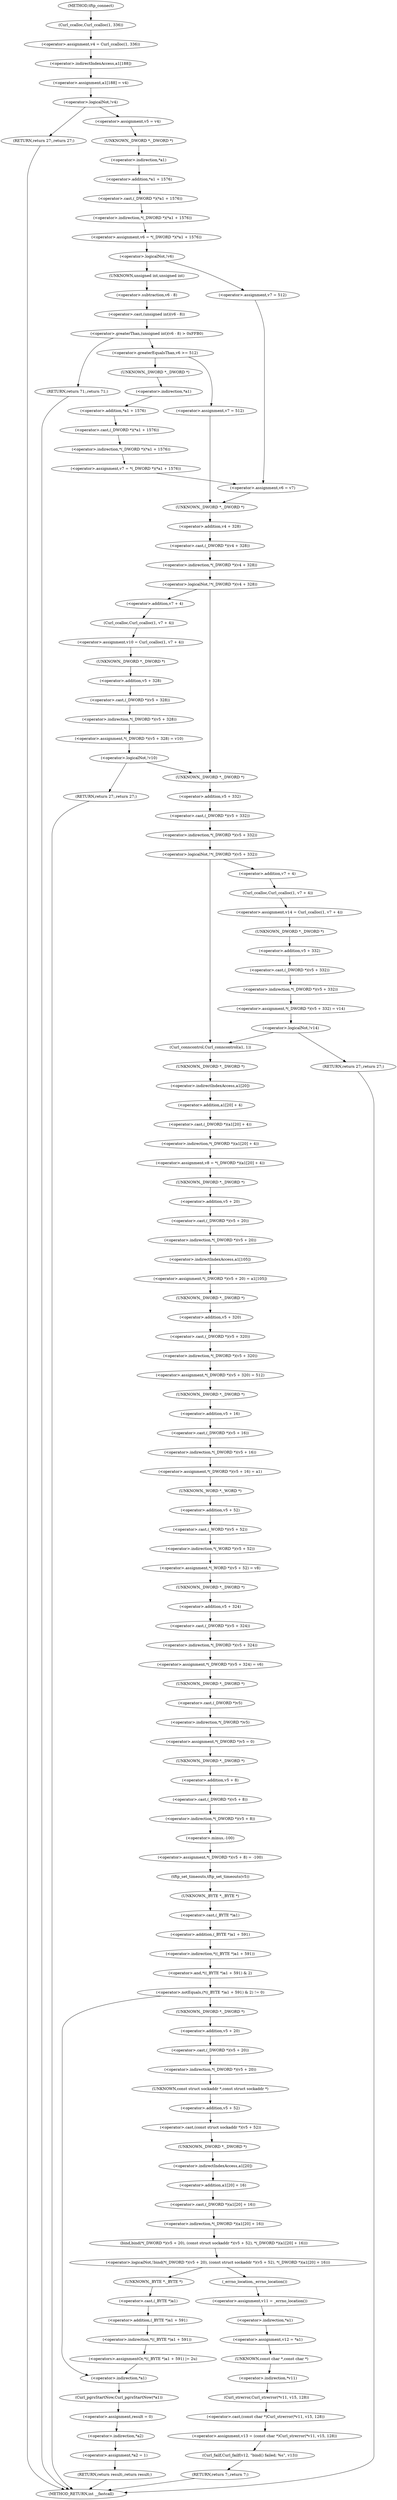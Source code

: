 digraph tftp_connect {  
"1000129" [label = "(<operator>.assignment,v4 = Curl_ccalloc(1, 336))" ]
"1000131" [label = "(Curl_ccalloc,Curl_ccalloc(1, 336))" ]
"1000134" [label = "(<operator>.assignment,a1[188] = v4)" ]
"1000135" [label = "(<operator>.indirectIndexAccess,a1[188])" ]
"1000140" [label = "(<operator>.logicalNot,!v4)" ]
"1000142" [label = "(RETURN,return 27;,return 27;)" ]
"1000144" [label = "(<operator>.assignment,v5 = v4)" ]
"1000147" [label = "(<operator>.assignment,v6 = *(_DWORD *)(*a1 + 1576))" ]
"1000149" [label = "(<operator>.indirection,*(_DWORD *)(*a1 + 1576))" ]
"1000150" [label = "(<operator>.cast,(_DWORD *)(*a1 + 1576))" ]
"1000151" [label = "(UNKNOWN,_DWORD *,_DWORD *)" ]
"1000152" [label = "(<operator>.addition,*a1 + 1576)" ]
"1000153" [label = "(<operator>.indirection,*a1)" ]
"1000157" [label = "(<operator>.logicalNot,!v6)" ]
"1000160" [label = "(<operator>.assignment,v7 = 512)" ]
"1000164" [label = "(<operator>.assignment,v6 = v7)" ]
"1000169" [label = "(<operator>.greaterThan,(unsigned int)(v6 - 8) > 0xFFB0)" ]
"1000170" [label = "(<operator>.cast,(unsigned int)(v6 - 8))" ]
"1000171" [label = "(UNKNOWN,unsigned int,unsigned int)" ]
"1000172" [label = "(<operator>.subtraction,v6 - 8)" ]
"1000176" [label = "(RETURN,return 71;,return 71;)" ]
"1000179" [label = "(<operator>.greaterEqualsThan,v6 >= 512)" ]
"1000183" [label = "(<operator>.assignment,v7 = *(_DWORD *)(*a1 + 1576))" ]
"1000185" [label = "(<operator>.indirection,*(_DWORD *)(*a1 + 1576))" ]
"1000186" [label = "(<operator>.cast,(_DWORD *)(*a1 + 1576))" ]
"1000187" [label = "(UNKNOWN,_DWORD *,_DWORD *)" ]
"1000188" [label = "(<operator>.addition,*a1 + 1576)" ]
"1000189" [label = "(<operator>.indirection,*a1)" ]
"1000193" [label = "(<operator>.assignment,v7 = 512)" ]
"1000198" [label = "(<operator>.logicalNot,!*(_DWORD *)(v4 + 328))" ]
"1000199" [label = "(<operator>.indirection,*(_DWORD *)(v4 + 328))" ]
"1000200" [label = "(<operator>.cast,(_DWORD *)(v4 + 328))" ]
"1000201" [label = "(UNKNOWN,_DWORD *,_DWORD *)" ]
"1000202" [label = "(<operator>.addition,v4 + 328)" ]
"1000206" [label = "(<operator>.assignment,v10 = Curl_ccalloc(1, v7 + 4))" ]
"1000208" [label = "(Curl_ccalloc,Curl_ccalloc(1, v7 + 4))" ]
"1000210" [label = "(<operator>.addition,v7 + 4)" ]
"1000213" [label = "(<operator>.assignment,*(_DWORD *)(v5 + 328) = v10)" ]
"1000214" [label = "(<operator>.indirection,*(_DWORD *)(v5 + 328))" ]
"1000215" [label = "(<operator>.cast,(_DWORD *)(v5 + 328))" ]
"1000216" [label = "(UNKNOWN,_DWORD *,_DWORD *)" ]
"1000217" [label = "(<operator>.addition,v5 + 328)" ]
"1000222" [label = "(<operator>.logicalNot,!v10)" ]
"1000224" [label = "(RETURN,return 27;,return 27;)" ]
"1000227" [label = "(<operator>.logicalNot,!*(_DWORD *)(v5 + 332))" ]
"1000228" [label = "(<operator>.indirection,*(_DWORD *)(v5 + 332))" ]
"1000229" [label = "(<operator>.cast,(_DWORD *)(v5 + 332))" ]
"1000230" [label = "(UNKNOWN,_DWORD *,_DWORD *)" ]
"1000231" [label = "(<operator>.addition,v5 + 332)" ]
"1000235" [label = "(<operator>.assignment,v14 = Curl_ccalloc(1, v7 + 4))" ]
"1000237" [label = "(Curl_ccalloc,Curl_ccalloc(1, v7 + 4))" ]
"1000239" [label = "(<operator>.addition,v7 + 4)" ]
"1000242" [label = "(<operator>.assignment,*(_DWORD *)(v5 + 332) = v14)" ]
"1000243" [label = "(<operator>.indirection,*(_DWORD *)(v5 + 332))" ]
"1000244" [label = "(<operator>.cast,(_DWORD *)(v5 + 332))" ]
"1000245" [label = "(UNKNOWN,_DWORD *,_DWORD *)" ]
"1000246" [label = "(<operator>.addition,v5 + 332)" ]
"1000251" [label = "(<operator>.logicalNot,!v14)" ]
"1000253" [label = "(RETURN,return 27;,return 27;)" ]
"1000255" [label = "(Curl_conncontrol,Curl_conncontrol(a1, 1))" ]
"1000258" [label = "(<operator>.assignment,v8 = *(_DWORD *)(a1[20] + 4))" ]
"1000260" [label = "(<operator>.indirection,*(_DWORD *)(a1[20] + 4))" ]
"1000261" [label = "(<operator>.cast,(_DWORD *)(a1[20] + 4))" ]
"1000262" [label = "(UNKNOWN,_DWORD *,_DWORD *)" ]
"1000263" [label = "(<operator>.addition,a1[20] + 4)" ]
"1000264" [label = "(<operator>.indirectIndexAccess,a1[20])" ]
"1000268" [label = "(<operator>.assignment,*(_DWORD *)(v5 + 20) = a1[105])" ]
"1000269" [label = "(<operator>.indirection,*(_DWORD *)(v5 + 20))" ]
"1000270" [label = "(<operator>.cast,(_DWORD *)(v5 + 20))" ]
"1000271" [label = "(UNKNOWN,_DWORD *,_DWORD *)" ]
"1000272" [label = "(<operator>.addition,v5 + 20)" ]
"1000275" [label = "(<operator>.indirectIndexAccess,a1[105])" ]
"1000278" [label = "(<operator>.assignment,*(_DWORD *)(v5 + 320) = 512)" ]
"1000279" [label = "(<operator>.indirection,*(_DWORD *)(v5 + 320))" ]
"1000280" [label = "(<operator>.cast,(_DWORD *)(v5 + 320))" ]
"1000281" [label = "(UNKNOWN,_DWORD *,_DWORD *)" ]
"1000282" [label = "(<operator>.addition,v5 + 320)" ]
"1000286" [label = "(<operator>.assignment,*(_DWORD *)(v5 + 16) = a1)" ]
"1000287" [label = "(<operator>.indirection,*(_DWORD *)(v5 + 16))" ]
"1000288" [label = "(<operator>.cast,(_DWORD *)(v5 + 16))" ]
"1000289" [label = "(UNKNOWN,_DWORD *,_DWORD *)" ]
"1000290" [label = "(<operator>.addition,v5 + 16)" ]
"1000294" [label = "(<operator>.assignment,*(_WORD *)(v5 + 52) = v8)" ]
"1000295" [label = "(<operator>.indirection,*(_WORD *)(v5 + 52))" ]
"1000296" [label = "(<operator>.cast,(_WORD *)(v5 + 52))" ]
"1000297" [label = "(UNKNOWN,_WORD *,_WORD *)" ]
"1000298" [label = "(<operator>.addition,v5 + 52)" ]
"1000302" [label = "(<operator>.assignment,*(_DWORD *)(v5 + 324) = v6)" ]
"1000303" [label = "(<operator>.indirection,*(_DWORD *)(v5 + 324))" ]
"1000304" [label = "(<operator>.cast,(_DWORD *)(v5 + 324))" ]
"1000305" [label = "(UNKNOWN,_DWORD *,_DWORD *)" ]
"1000306" [label = "(<operator>.addition,v5 + 324)" ]
"1000310" [label = "(<operator>.assignment,*(_DWORD *)v5 = 0)" ]
"1000311" [label = "(<operator>.indirection,*(_DWORD *)v5)" ]
"1000312" [label = "(<operator>.cast,(_DWORD *)v5)" ]
"1000313" [label = "(UNKNOWN,_DWORD *,_DWORD *)" ]
"1000316" [label = "(<operator>.assignment,*(_DWORD *)(v5 + 8) = -100)" ]
"1000317" [label = "(<operator>.indirection,*(_DWORD *)(v5 + 8))" ]
"1000318" [label = "(<operator>.cast,(_DWORD *)(v5 + 8))" ]
"1000319" [label = "(UNKNOWN,_DWORD *,_DWORD *)" ]
"1000320" [label = "(<operator>.addition,v5 + 8)" ]
"1000323" [label = "(<operator>.minus,-100)" ]
"1000325" [label = "(tftp_set_timeouts,tftp_set_timeouts(v5))" ]
"1000328" [label = "(<operator>.notEquals,(*((_BYTE *)a1 + 591) & 2) != 0)" ]
"1000329" [label = "(<operator>.and,*((_BYTE *)a1 + 591) & 2)" ]
"1000330" [label = "(<operator>.indirection,*((_BYTE *)a1 + 591))" ]
"1000331" [label = "(<operator>.addition,(_BYTE *)a1 + 591)" ]
"1000332" [label = "(<operator>.cast,(_BYTE *)a1)" ]
"1000333" [label = "(UNKNOWN,_BYTE *,_BYTE *)" ]
"1000340" [label = "(Curl_pgrsStartNow,Curl_pgrsStartNow(*a1))" ]
"1000341" [label = "(<operator>.indirection,*a1)" ]
"1000343" [label = "(<operator>.assignment,result = 0)" ]
"1000346" [label = "(<operator>.assignment,*a2 = 1)" ]
"1000347" [label = "(<operator>.indirection,*a2)" ]
"1000350" [label = "(RETURN,return result;,return result;)" ]
"1000353" [label = "(<operator>.logicalNot,!bind(*(_DWORD *)(v5 + 20), (const struct sockaddr *)(v5 + 52), *(_DWORD *)(a1[20] + 16)))" ]
"1000354" [label = "(bind,bind(*(_DWORD *)(v5 + 20), (const struct sockaddr *)(v5 + 52), *(_DWORD *)(a1[20] + 16)))" ]
"1000355" [label = "(<operator>.indirection,*(_DWORD *)(v5 + 20))" ]
"1000356" [label = "(<operator>.cast,(_DWORD *)(v5 + 20))" ]
"1000357" [label = "(UNKNOWN,_DWORD *,_DWORD *)" ]
"1000358" [label = "(<operator>.addition,v5 + 20)" ]
"1000361" [label = "(<operator>.cast,(const struct sockaddr *)(v5 + 52))" ]
"1000362" [label = "(UNKNOWN,const struct sockaddr *,const struct sockaddr *)" ]
"1000363" [label = "(<operator>.addition,v5 + 52)" ]
"1000366" [label = "(<operator>.indirection,*(_DWORD *)(a1[20] + 16))" ]
"1000367" [label = "(<operator>.cast,(_DWORD *)(a1[20] + 16))" ]
"1000368" [label = "(UNKNOWN,_DWORD *,_DWORD *)" ]
"1000369" [label = "(<operator>.addition,a1[20] + 16)" ]
"1000370" [label = "(<operator>.indirectIndexAccess,a1[20])" ]
"1000375" [label = "(<operators>.assignmentOr,*((_BYTE *)a1 + 591) |= 2u)" ]
"1000376" [label = "(<operator>.indirection,*((_BYTE *)a1 + 591))" ]
"1000377" [label = "(<operator>.addition,(_BYTE *)a1 + 591)" ]
"1000378" [label = "(<operator>.cast,(_BYTE *)a1)" ]
"1000379" [label = "(UNKNOWN,_BYTE *,_BYTE *)" ]
"1000384" [label = "(<operator>.assignment,v11 = _errno_location())" ]
"1000386" [label = "(_errno_location,_errno_location())" ]
"1000387" [label = "(<operator>.assignment,v12 = *a1)" ]
"1000389" [label = "(<operator>.indirection,*a1)" ]
"1000391" [label = "(<operator>.assignment,v13 = (const char *)Curl_strerror(*v11, v15, 128))" ]
"1000393" [label = "(<operator>.cast,(const char *)Curl_strerror(*v11, v15, 128))" ]
"1000394" [label = "(UNKNOWN,const char *,const char *)" ]
"1000395" [label = "(Curl_strerror,Curl_strerror(*v11, v15, 128))" ]
"1000396" [label = "(<operator>.indirection,*v11)" ]
"1000400" [label = "(Curl_failf,Curl_failf(v12, \"bind() failed; %s\", v13))" ]
"1000404" [label = "(RETURN,return 7;,return 7;)" ]
"1000113" [label = "(METHOD,tftp_connect)" ]
"1000406" [label = "(METHOD_RETURN,int __fastcall)" ]
  "1000129" -> "1000135" 
  "1000131" -> "1000129" 
  "1000134" -> "1000140" 
  "1000135" -> "1000134" 
  "1000140" -> "1000142" 
  "1000140" -> "1000144" 
  "1000142" -> "1000406" 
  "1000144" -> "1000151" 
  "1000147" -> "1000157" 
  "1000149" -> "1000147" 
  "1000150" -> "1000149" 
  "1000151" -> "1000153" 
  "1000152" -> "1000150" 
  "1000153" -> "1000152" 
  "1000157" -> "1000171" 
  "1000157" -> "1000160" 
  "1000160" -> "1000164" 
  "1000164" -> "1000201" 
  "1000169" -> "1000176" 
  "1000169" -> "1000179" 
  "1000170" -> "1000169" 
  "1000171" -> "1000172" 
  "1000172" -> "1000170" 
  "1000176" -> "1000406" 
  "1000179" -> "1000187" 
  "1000179" -> "1000193" 
  "1000183" -> "1000164" 
  "1000185" -> "1000183" 
  "1000186" -> "1000185" 
  "1000187" -> "1000189" 
  "1000188" -> "1000186" 
  "1000189" -> "1000188" 
  "1000193" -> "1000201" 
  "1000198" -> "1000230" 
  "1000198" -> "1000210" 
  "1000199" -> "1000198" 
  "1000200" -> "1000199" 
  "1000201" -> "1000202" 
  "1000202" -> "1000200" 
  "1000206" -> "1000216" 
  "1000208" -> "1000206" 
  "1000210" -> "1000208" 
  "1000213" -> "1000222" 
  "1000214" -> "1000213" 
  "1000215" -> "1000214" 
  "1000216" -> "1000217" 
  "1000217" -> "1000215" 
  "1000222" -> "1000230" 
  "1000222" -> "1000224" 
  "1000224" -> "1000406" 
  "1000227" -> "1000239" 
  "1000227" -> "1000255" 
  "1000228" -> "1000227" 
  "1000229" -> "1000228" 
  "1000230" -> "1000231" 
  "1000231" -> "1000229" 
  "1000235" -> "1000245" 
  "1000237" -> "1000235" 
  "1000239" -> "1000237" 
  "1000242" -> "1000251" 
  "1000243" -> "1000242" 
  "1000244" -> "1000243" 
  "1000245" -> "1000246" 
  "1000246" -> "1000244" 
  "1000251" -> "1000253" 
  "1000251" -> "1000255" 
  "1000253" -> "1000406" 
  "1000255" -> "1000262" 
  "1000258" -> "1000271" 
  "1000260" -> "1000258" 
  "1000261" -> "1000260" 
  "1000262" -> "1000264" 
  "1000263" -> "1000261" 
  "1000264" -> "1000263" 
  "1000268" -> "1000281" 
  "1000269" -> "1000275" 
  "1000270" -> "1000269" 
  "1000271" -> "1000272" 
  "1000272" -> "1000270" 
  "1000275" -> "1000268" 
  "1000278" -> "1000289" 
  "1000279" -> "1000278" 
  "1000280" -> "1000279" 
  "1000281" -> "1000282" 
  "1000282" -> "1000280" 
  "1000286" -> "1000297" 
  "1000287" -> "1000286" 
  "1000288" -> "1000287" 
  "1000289" -> "1000290" 
  "1000290" -> "1000288" 
  "1000294" -> "1000305" 
  "1000295" -> "1000294" 
  "1000296" -> "1000295" 
  "1000297" -> "1000298" 
  "1000298" -> "1000296" 
  "1000302" -> "1000313" 
  "1000303" -> "1000302" 
  "1000304" -> "1000303" 
  "1000305" -> "1000306" 
  "1000306" -> "1000304" 
  "1000310" -> "1000319" 
  "1000311" -> "1000310" 
  "1000312" -> "1000311" 
  "1000313" -> "1000312" 
  "1000316" -> "1000325" 
  "1000317" -> "1000323" 
  "1000318" -> "1000317" 
  "1000319" -> "1000320" 
  "1000320" -> "1000318" 
  "1000323" -> "1000316" 
  "1000325" -> "1000333" 
  "1000328" -> "1000357" 
  "1000328" -> "1000341" 
  "1000329" -> "1000328" 
  "1000330" -> "1000329" 
  "1000331" -> "1000330" 
  "1000332" -> "1000331" 
  "1000333" -> "1000332" 
  "1000340" -> "1000343" 
  "1000341" -> "1000340" 
  "1000343" -> "1000347" 
  "1000346" -> "1000350" 
  "1000347" -> "1000346" 
  "1000350" -> "1000406" 
  "1000353" -> "1000379" 
  "1000353" -> "1000386" 
  "1000354" -> "1000353" 
  "1000355" -> "1000362" 
  "1000356" -> "1000355" 
  "1000357" -> "1000358" 
  "1000358" -> "1000356" 
  "1000361" -> "1000368" 
  "1000362" -> "1000363" 
  "1000363" -> "1000361" 
  "1000366" -> "1000354" 
  "1000367" -> "1000366" 
  "1000368" -> "1000370" 
  "1000369" -> "1000367" 
  "1000370" -> "1000369" 
  "1000375" -> "1000341" 
  "1000376" -> "1000375" 
  "1000377" -> "1000376" 
  "1000378" -> "1000377" 
  "1000379" -> "1000378" 
  "1000384" -> "1000389" 
  "1000386" -> "1000384" 
  "1000387" -> "1000394" 
  "1000389" -> "1000387" 
  "1000391" -> "1000400" 
  "1000393" -> "1000391" 
  "1000394" -> "1000396" 
  "1000395" -> "1000393" 
  "1000396" -> "1000395" 
  "1000400" -> "1000404" 
  "1000404" -> "1000406" 
  "1000113" -> "1000131" 
}
